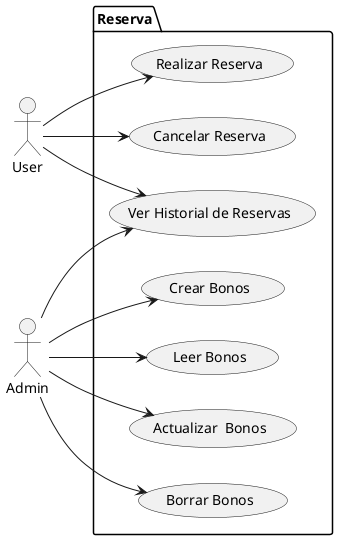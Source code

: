 @startuml

left to right direction

actor User as U
actor Admin as A


package Reserva{

    usecase "Realizar Reserva" as UC1
    usecase "Cancelar Reserva" as UC2
    usecase "Ver Historial de Reservas" as UC3
    usecase "Crear Bonos" as UC4
    usecase "Leer Bonos" as UC5
    usecase "Actualizar  Bonos" as UC6
    usecase "Borrar Bonos" as UC7
}

U --> UC1
U -->UC2
U -->UC3

A-->UC3
A --> UC4
A --> UC5
A --> UC6
A --> UC7





@enduml